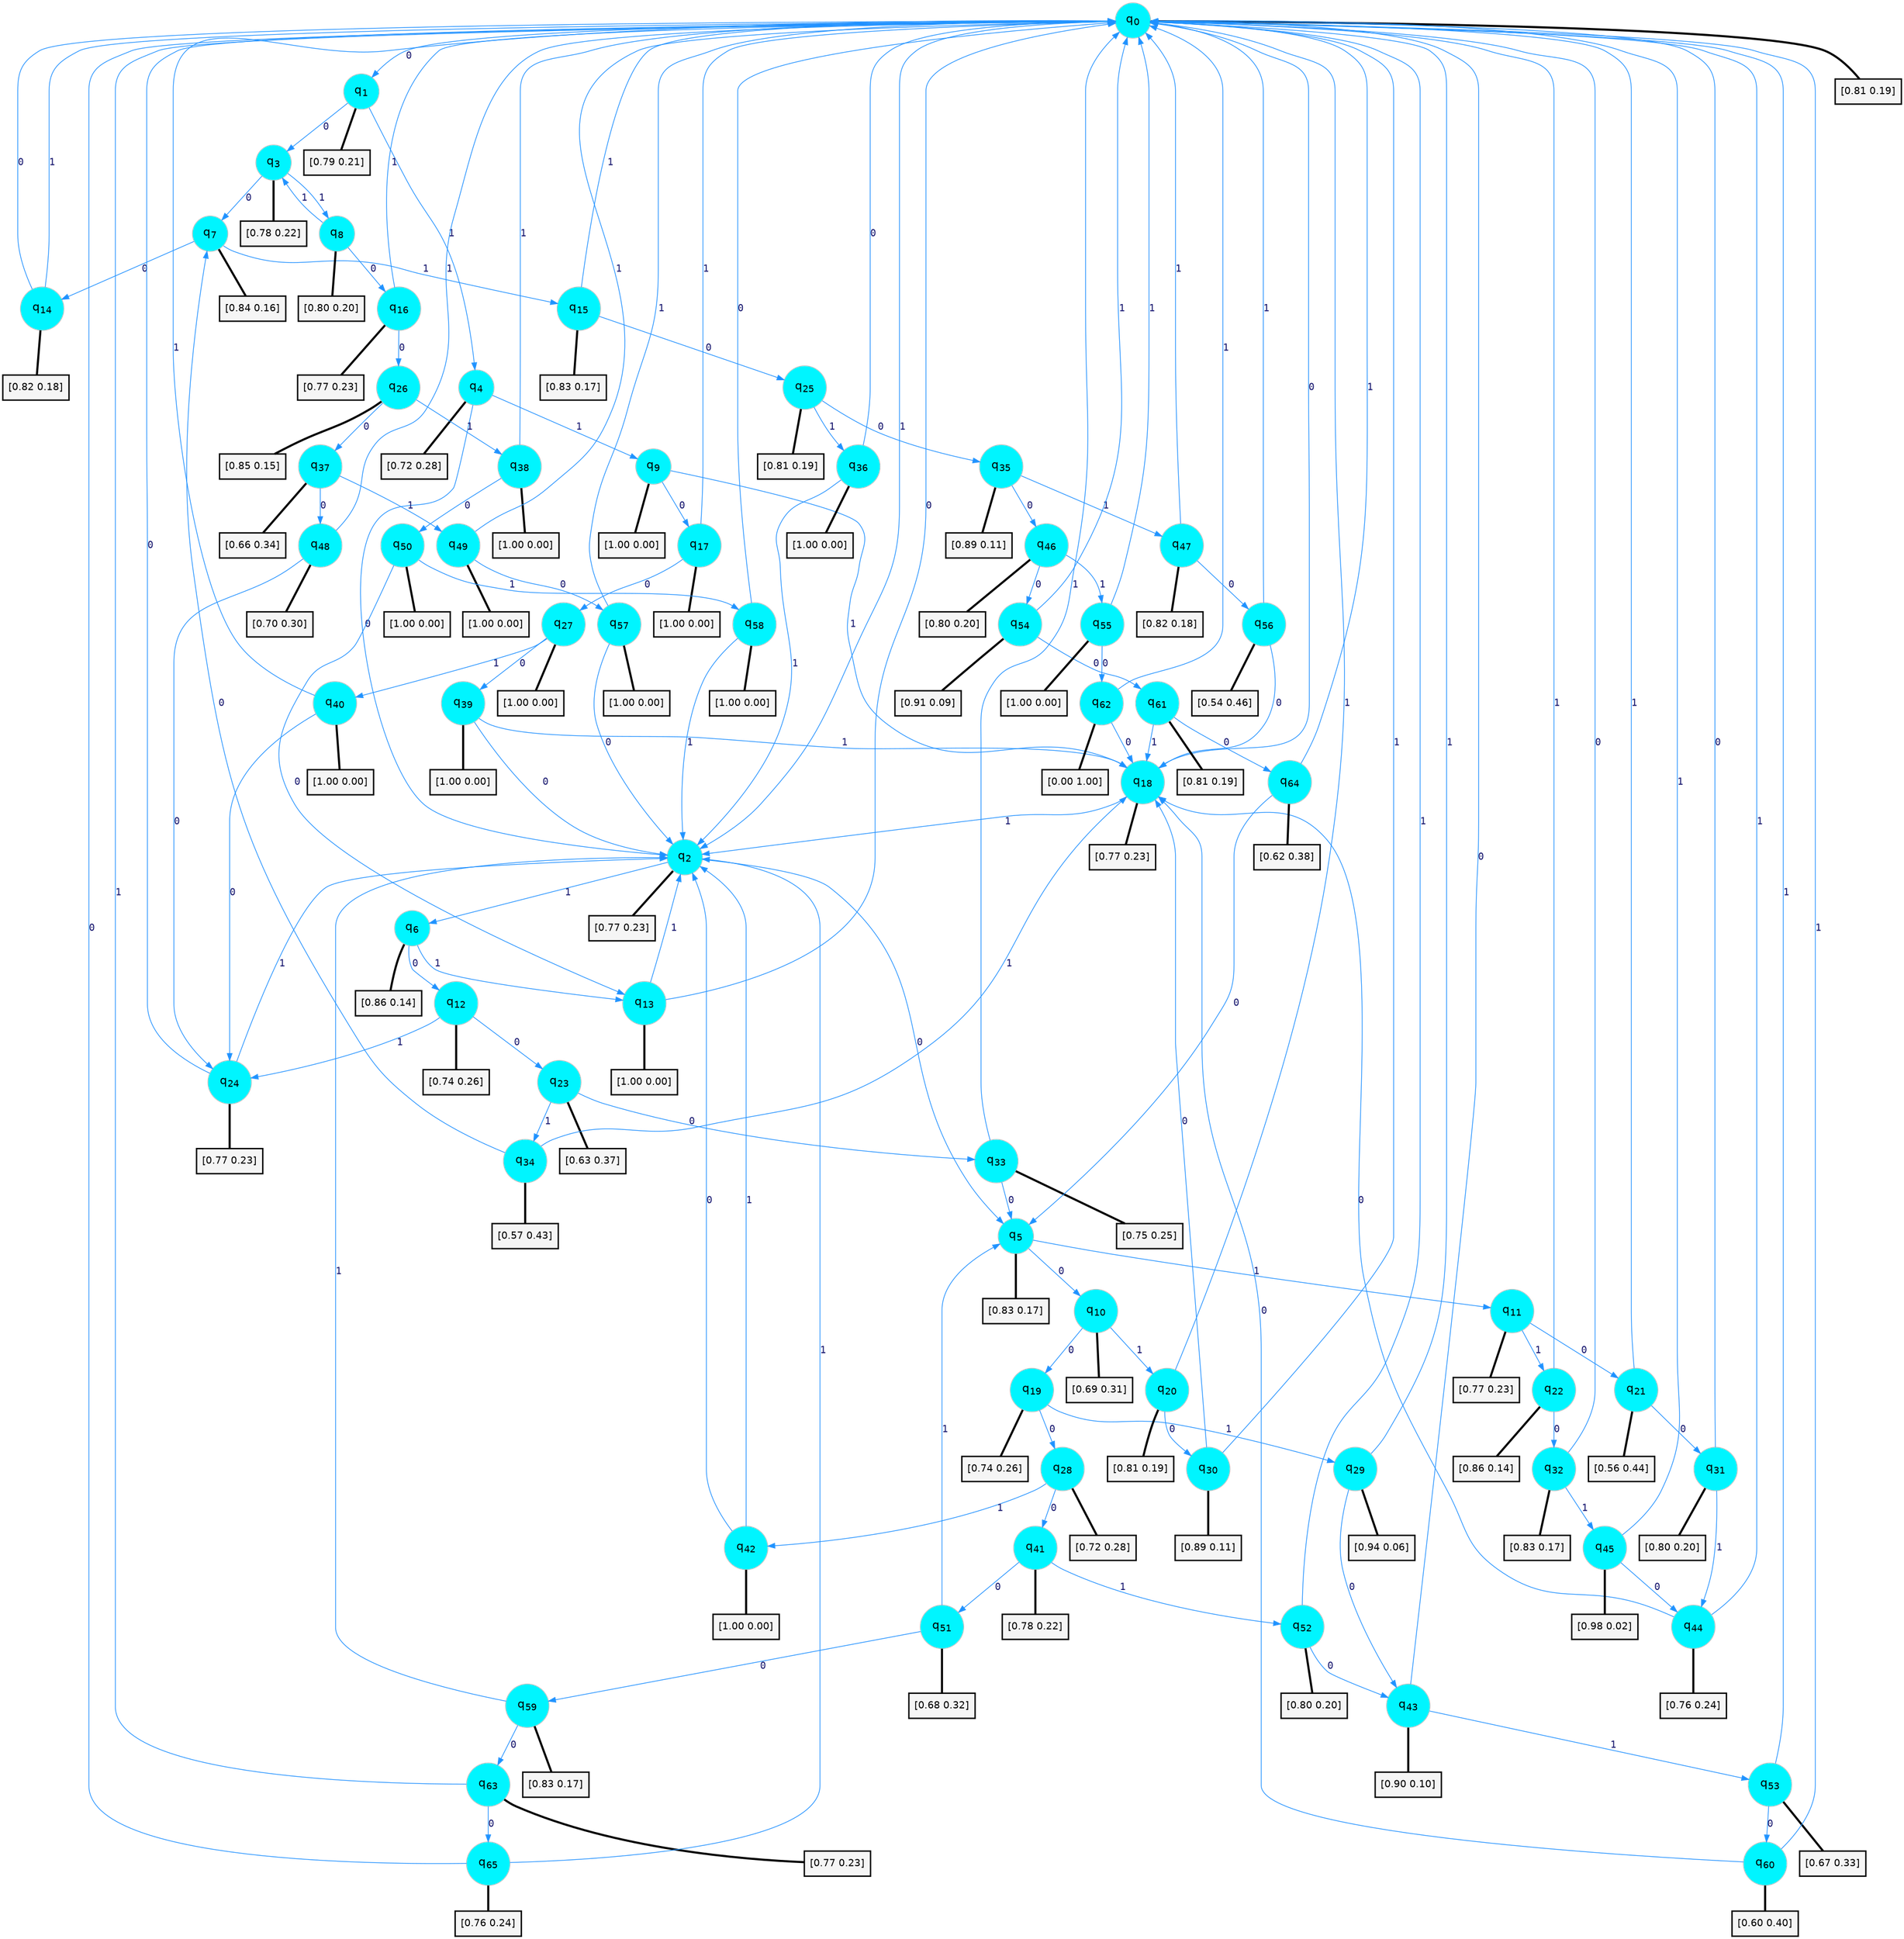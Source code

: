 digraph G {
graph [
bgcolor=transparent, dpi=300, rankdir=TD, size="40,25"];
node [
color=gray, fillcolor=turquoise1, fontcolor=black, fontname=Helvetica, fontsize=16, fontweight=bold, shape=circle, style=filled];
edge [
arrowsize=1, color=dodgerblue1, fontcolor=midnightblue, fontname=courier, fontweight=bold, penwidth=1, style=solid, weight=20];
0[label=<q<SUB>0</SUB>>];
1[label=<q<SUB>1</SUB>>];
2[label=<q<SUB>2</SUB>>];
3[label=<q<SUB>3</SUB>>];
4[label=<q<SUB>4</SUB>>];
5[label=<q<SUB>5</SUB>>];
6[label=<q<SUB>6</SUB>>];
7[label=<q<SUB>7</SUB>>];
8[label=<q<SUB>8</SUB>>];
9[label=<q<SUB>9</SUB>>];
10[label=<q<SUB>10</SUB>>];
11[label=<q<SUB>11</SUB>>];
12[label=<q<SUB>12</SUB>>];
13[label=<q<SUB>13</SUB>>];
14[label=<q<SUB>14</SUB>>];
15[label=<q<SUB>15</SUB>>];
16[label=<q<SUB>16</SUB>>];
17[label=<q<SUB>17</SUB>>];
18[label=<q<SUB>18</SUB>>];
19[label=<q<SUB>19</SUB>>];
20[label=<q<SUB>20</SUB>>];
21[label=<q<SUB>21</SUB>>];
22[label=<q<SUB>22</SUB>>];
23[label=<q<SUB>23</SUB>>];
24[label=<q<SUB>24</SUB>>];
25[label=<q<SUB>25</SUB>>];
26[label=<q<SUB>26</SUB>>];
27[label=<q<SUB>27</SUB>>];
28[label=<q<SUB>28</SUB>>];
29[label=<q<SUB>29</SUB>>];
30[label=<q<SUB>30</SUB>>];
31[label=<q<SUB>31</SUB>>];
32[label=<q<SUB>32</SUB>>];
33[label=<q<SUB>33</SUB>>];
34[label=<q<SUB>34</SUB>>];
35[label=<q<SUB>35</SUB>>];
36[label=<q<SUB>36</SUB>>];
37[label=<q<SUB>37</SUB>>];
38[label=<q<SUB>38</SUB>>];
39[label=<q<SUB>39</SUB>>];
40[label=<q<SUB>40</SUB>>];
41[label=<q<SUB>41</SUB>>];
42[label=<q<SUB>42</SUB>>];
43[label=<q<SUB>43</SUB>>];
44[label=<q<SUB>44</SUB>>];
45[label=<q<SUB>45</SUB>>];
46[label=<q<SUB>46</SUB>>];
47[label=<q<SUB>47</SUB>>];
48[label=<q<SUB>48</SUB>>];
49[label=<q<SUB>49</SUB>>];
50[label=<q<SUB>50</SUB>>];
51[label=<q<SUB>51</SUB>>];
52[label=<q<SUB>52</SUB>>];
53[label=<q<SUB>53</SUB>>];
54[label=<q<SUB>54</SUB>>];
55[label=<q<SUB>55</SUB>>];
56[label=<q<SUB>56</SUB>>];
57[label=<q<SUB>57</SUB>>];
58[label=<q<SUB>58</SUB>>];
59[label=<q<SUB>59</SUB>>];
60[label=<q<SUB>60</SUB>>];
61[label=<q<SUB>61</SUB>>];
62[label=<q<SUB>62</SUB>>];
63[label=<q<SUB>63</SUB>>];
64[label=<q<SUB>64</SUB>>];
65[label=<q<SUB>65</SUB>>];
66[label="[0.81 0.19]", shape=box,fontcolor=black, fontname=Helvetica, fontsize=14, penwidth=2, fillcolor=whitesmoke,color=black];
67[label="[0.79 0.21]", shape=box,fontcolor=black, fontname=Helvetica, fontsize=14, penwidth=2, fillcolor=whitesmoke,color=black];
68[label="[0.77 0.23]", shape=box,fontcolor=black, fontname=Helvetica, fontsize=14, penwidth=2, fillcolor=whitesmoke,color=black];
69[label="[0.78 0.22]", shape=box,fontcolor=black, fontname=Helvetica, fontsize=14, penwidth=2, fillcolor=whitesmoke,color=black];
70[label="[0.72 0.28]", shape=box,fontcolor=black, fontname=Helvetica, fontsize=14, penwidth=2, fillcolor=whitesmoke,color=black];
71[label="[0.83 0.17]", shape=box,fontcolor=black, fontname=Helvetica, fontsize=14, penwidth=2, fillcolor=whitesmoke,color=black];
72[label="[0.86 0.14]", shape=box,fontcolor=black, fontname=Helvetica, fontsize=14, penwidth=2, fillcolor=whitesmoke,color=black];
73[label="[0.84 0.16]", shape=box,fontcolor=black, fontname=Helvetica, fontsize=14, penwidth=2, fillcolor=whitesmoke,color=black];
74[label="[0.80 0.20]", shape=box,fontcolor=black, fontname=Helvetica, fontsize=14, penwidth=2, fillcolor=whitesmoke,color=black];
75[label="[1.00 0.00]", shape=box,fontcolor=black, fontname=Helvetica, fontsize=14, penwidth=2, fillcolor=whitesmoke,color=black];
76[label="[0.69 0.31]", shape=box,fontcolor=black, fontname=Helvetica, fontsize=14, penwidth=2, fillcolor=whitesmoke,color=black];
77[label="[0.77 0.23]", shape=box,fontcolor=black, fontname=Helvetica, fontsize=14, penwidth=2, fillcolor=whitesmoke,color=black];
78[label="[0.74 0.26]", shape=box,fontcolor=black, fontname=Helvetica, fontsize=14, penwidth=2, fillcolor=whitesmoke,color=black];
79[label="[1.00 0.00]", shape=box,fontcolor=black, fontname=Helvetica, fontsize=14, penwidth=2, fillcolor=whitesmoke,color=black];
80[label="[0.82 0.18]", shape=box,fontcolor=black, fontname=Helvetica, fontsize=14, penwidth=2, fillcolor=whitesmoke,color=black];
81[label="[0.83 0.17]", shape=box,fontcolor=black, fontname=Helvetica, fontsize=14, penwidth=2, fillcolor=whitesmoke,color=black];
82[label="[0.77 0.23]", shape=box,fontcolor=black, fontname=Helvetica, fontsize=14, penwidth=2, fillcolor=whitesmoke,color=black];
83[label="[1.00 0.00]", shape=box,fontcolor=black, fontname=Helvetica, fontsize=14, penwidth=2, fillcolor=whitesmoke,color=black];
84[label="[0.77 0.23]", shape=box,fontcolor=black, fontname=Helvetica, fontsize=14, penwidth=2, fillcolor=whitesmoke,color=black];
85[label="[0.74 0.26]", shape=box,fontcolor=black, fontname=Helvetica, fontsize=14, penwidth=2, fillcolor=whitesmoke,color=black];
86[label="[0.81 0.19]", shape=box,fontcolor=black, fontname=Helvetica, fontsize=14, penwidth=2, fillcolor=whitesmoke,color=black];
87[label="[0.56 0.44]", shape=box,fontcolor=black, fontname=Helvetica, fontsize=14, penwidth=2, fillcolor=whitesmoke,color=black];
88[label="[0.86 0.14]", shape=box,fontcolor=black, fontname=Helvetica, fontsize=14, penwidth=2, fillcolor=whitesmoke,color=black];
89[label="[0.63 0.37]", shape=box,fontcolor=black, fontname=Helvetica, fontsize=14, penwidth=2, fillcolor=whitesmoke,color=black];
90[label="[0.77 0.23]", shape=box,fontcolor=black, fontname=Helvetica, fontsize=14, penwidth=2, fillcolor=whitesmoke,color=black];
91[label="[0.81 0.19]", shape=box,fontcolor=black, fontname=Helvetica, fontsize=14, penwidth=2, fillcolor=whitesmoke,color=black];
92[label="[0.85 0.15]", shape=box,fontcolor=black, fontname=Helvetica, fontsize=14, penwidth=2, fillcolor=whitesmoke,color=black];
93[label="[1.00 0.00]", shape=box,fontcolor=black, fontname=Helvetica, fontsize=14, penwidth=2, fillcolor=whitesmoke,color=black];
94[label="[0.72 0.28]", shape=box,fontcolor=black, fontname=Helvetica, fontsize=14, penwidth=2, fillcolor=whitesmoke,color=black];
95[label="[0.94 0.06]", shape=box,fontcolor=black, fontname=Helvetica, fontsize=14, penwidth=2, fillcolor=whitesmoke,color=black];
96[label="[0.89 0.11]", shape=box,fontcolor=black, fontname=Helvetica, fontsize=14, penwidth=2, fillcolor=whitesmoke,color=black];
97[label="[0.80 0.20]", shape=box,fontcolor=black, fontname=Helvetica, fontsize=14, penwidth=2, fillcolor=whitesmoke,color=black];
98[label="[0.83 0.17]", shape=box,fontcolor=black, fontname=Helvetica, fontsize=14, penwidth=2, fillcolor=whitesmoke,color=black];
99[label="[0.75 0.25]", shape=box,fontcolor=black, fontname=Helvetica, fontsize=14, penwidth=2, fillcolor=whitesmoke,color=black];
100[label="[0.57 0.43]", shape=box,fontcolor=black, fontname=Helvetica, fontsize=14, penwidth=2, fillcolor=whitesmoke,color=black];
101[label="[0.89 0.11]", shape=box,fontcolor=black, fontname=Helvetica, fontsize=14, penwidth=2, fillcolor=whitesmoke,color=black];
102[label="[1.00 0.00]", shape=box,fontcolor=black, fontname=Helvetica, fontsize=14, penwidth=2, fillcolor=whitesmoke,color=black];
103[label="[0.66 0.34]", shape=box,fontcolor=black, fontname=Helvetica, fontsize=14, penwidth=2, fillcolor=whitesmoke,color=black];
104[label="[1.00 0.00]", shape=box,fontcolor=black, fontname=Helvetica, fontsize=14, penwidth=2, fillcolor=whitesmoke,color=black];
105[label="[1.00 0.00]", shape=box,fontcolor=black, fontname=Helvetica, fontsize=14, penwidth=2, fillcolor=whitesmoke,color=black];
106[label="[1.00 0.00]", shape=box,fontcolor=black, fontname=Helvetica, fontsize=14, penwidth=2, fillcolor=whitesmoke,color=black];
107[label="[0.78 0.22]", shape=box,fontcolor=black, fontname=Helvetica, fontsize=14, penwidth=2, fillcolor=whitesmoke,color=black];
108[label="[1.00 0.00]", shape=box,fontcolor=black, fontname=Helvetica, fontsize=14, penwidth=2, fillcolor=whitesmoke,color=black];
109[label="[0.90 0.10]", shape=box,fontcolor=black, fontname=Helvetica, fontsize=14, penwidth=2, fillcolor=whitesmoke,color=black];
110[label="[0.76 0.24]", shape=box,fontcolor=black, fontname=Helvetica, fontsize=14, penwidth=2, fillcolor=whitesmoke,color=black];
111[label="[0.98 0.02]", shape=box,fontcolor=black, fontname=Helvetica, fontsize=14, penwidth=2, fillcolor=whitesmoke,color=black];
112[label="[0.80 0.20]", shape=box,fontcolor=black, fontname=Helvetica, fontsize=14, penwidth=2, fillcolor=whitesmoke,color=black];
113[label="[0.82 0.18]", shape=box,fontcolor=black, fontname=Helvetica, fontsize=14, penwidth=2, fillcolor=whitesmoke,color=black];
114[label="[0.70 0.30]", shape=box,fontcolor=black, fontname=Helvetica, fontsize=14, penwidth=2, fillcolor=whitesmoke,color=black];
115[label="[1.00 0.00]", shape=box,fontcolor=black, fontname=Helvetica, fontsize=14, penwidth=2, fillcolor=whitesmoke,color=black];
116[label="[1.00 0.00]", shape=box,fontcolor=black, fontname=Helvetica, fontsize=14, penwidth=2, fillcolor=whitesmoke,color=black];
117[label="[0.68 0.32]", shape=box,fontcolor=black, fontname=Helvetica, fontsize=14, penwidth=2, fillcolor=whitesmoke,color=black];
118[label="[0.80 0.20]", shape=box,fontcolor=black, fontname=Helvetica, fontsize=14, penwidth=2, fillcolor=whitesmoke,color=black];
119[label="[0.67 0.33]", shape=box,fontcolor=black, fontname=Helvetica, fontsize=14, penwidth=2, fillcolor=whitesmoke,color=black];
120[label="[0.91 0.09]", shape=box,fontcolor=black, fontname=Helvetica, fontsize=14, penwidth=2, fillcolor=whitesmoke,color=black];
121[label="[1.00 0.00]", shape=box,fontcolor=black, fontname=Helvetica, fontsize=14, penwidth=2, fillcolor=whitesmoke,color=black];
122[label="[0.54 0.46]", shape=box,fontcolor=black, fontname=Helvetica, fontsize=14, penwidth=2, fillcolor=whitesmoke,color=black];
123[label="[1.00 0.00]", shape=box,fontcolor=black, fontname=Helvetica, fontsize=14, penwidth=2, fillcolor=whitesmoke,color=black];
124[label="[1.00 0.00]", shape=box,fontcolor=black, fontname=Helvetica, fontsize=14, penwidth=2, fillcolor=whitesmoke,color=black];
125[label="[0.83 0.17]", shape=box,fontcolor=black, fontname=Helvetica, fontsize=14, penwidth=2, fillcolor=whitesmoke,color=black];
126[label="[0.60 0.40]", shape=box,fontcolor=black, fontname=Helvetica, fontsize=14, penwidth=2, fillcolor=whitesmoke,color=black];
127[label="[0.81 0.19]", shape=box,fontcolor=black, fontname=Helvetica, fontsize=14, penwidth=2, fillcolor=whitesmoke,color=black];
128[label="[0.00 1.00]", shape=box,fontcolor=black, fontname=Helvetica, fontsize=14, penwidth=2, fillcolor=whitesmoke,color=black];
129[label="[0.77 0.23]", shape=box,fontcolor=black, fontname=Helvetica, fontsize=14, penwidth=2, fillcolor=whitesmoke,color=black];
130[label="[0.62 0.38]", shape=box,fontcolor=black, fontname=Helvetica, fontsize=14, penwidth=2, fillcolor=whitesmoke,color=black];
131[label="[0.76 0.24]", shape=box,fontcolor=black, fontname=Helvetica, fontsize=14, penwidth=2, fillcolor=whitesmoke,color=black];
0->1 [label=0];
0->2 [label=1];
0->66 [arrowhead=none, penwidth=3,color=black];
1->3 [label=0];
1->4 [label=1];
1->67 [arrowhead=none, penwidth=3,color=black];
2->5 [label=0];
2->6 [label=1];
2->68 [arrowhead=none, penwidth=3,color=black];
3->7 [label=0];
3->8 [label=1];
3->69 [arrowhead=none, penwidth=3,color=black];
4->2 [label=0];
4->9 [label=1];
4->70 [arrowhead=none, penwidth=3,color=black];
5->10 [label=0];
5->11 [label=1];
5->71 [arrowhead=none, penwidth=3,color=black];
6->12 [label=0];
6->13 [label=1];
6->72 [arrowhead=none, penwidth=3,color=black];
7->14 [label=0];
7->15 [label=1];
7->73 [arrowhead=none, penwidth=3,color=black];
8->16 [label=0];
8->3 [label=1];
8->74 [arrowhead=none, penwidth=3,color=black];
9->17 [label=0];
9->18 [label=1];
9->75 [arrowhead=none, penwidth=3,color=black];
10->19 [label=0];
10->20 [label=1];
10->76 [arrowhead=none, penwidth=3,color=black];
11->21 [label=0];
11->22 [label=1];
11->77 [arrowhead=none, penwidth=3,color=black];
12->23 [label=0];
12->24 [label=1];
12->78 [arrowhead=none, penwidth=3,color=black];
13->0 [label=0];
13->2 [label=1];
13->79 [arrowhead=none, penwidth=3,color=black];
14->0 [label=0];
14->0 [label=1];
14->80 [arrowhead=none, penwidth=3,color=black];
15->25 [label=0];
15->0 [label=1];
15->81 [arrowhead=none, penwidth=3,color=black];
16->26 [label=0];
16->0 [label=1];
16->82 [arrowhead=none, penwidth=3,color=black];
17->27 [label=0];
17->0 [label=1];
17->83 [arrowhead=none, penwidth=3,color=black];
18->0 [label=0];
18->2 [label=1];
18->84 [arrowhead=none, penwidth=3,color=black];
19->28 [label=0];
19->29 [label=1];
19->85 [arrowhead=none, penwidth=3,color=black];
20->30 [label=0];
20->0 [label=1];
20->86 [arrowhead=none, penwidth=3,color=black];
21->31 [label=0];
21->0 [label=1];
21->87 [arrowhead=none, penwidth=3,color=black];
22->32 [label=0];
22->0 [label=1];
22->88 [arrowhead=none, penwidth=3,color=black];
23->33 [label=0];
23->34 [label=1];
23->89 [arrowhead=none, penwidth=3,color=black];
24->0 [label=0];
24->2 [label=1];
24->90 [arrowhead=none, penwidth=3,color=black];
25->35 [label=0];
25->36 [label=1];
25->91 [arrowhead=none, penwidth=3,color=black];
26->37 [label=0];
26->38 [label=1];
26->92 [arrowhead=none, penwidth=3,color=black];
27->39 [label=0];
27->40 [label=1];
27->93 [arrowhead=none, penwidth=3,color=black];
28->41 [label=0];
28->42 [label=1];
28->94 [arrowhead=none, penwidth=3,color=black];
29->43 [label=0];
29->0 [label=1];
29->95 [arrowhead=none, penwidth=3,color=black];
30->18 [label=0];
30->0 [label=1];
30->96 [arrowhead=none, penwidth=3,color=black];
31->0 [label=0];
31->44 [label=1];
31->97 [arrowhead=none, penwidth=3,color=black];
32->0 [label=0];
32->45 [label=1];
32->98 [arrowhead=none, penwidth=3,color=black];
33->5 [label=0];
33->0 [label=1];
33->99 [arrowhead=none, penwidth=3,color=black];
34->7 [label=0];
34->18 [label=1];
34->100 [arrowhead=none, penwidth=3,color=black];
35->46 [label=0];
35->47 [label=1];
35->101 [arrowhead=none, penwidth=3,color=black];
36->0 [label=0];
36->2 [label=1];
36->102 [arrowhead=none, penwidth=3,color=black];
37->48 [label=0];
37->49 [label=1];
37->103 [arrowhead=none, penwidth=3,color=black];
38->50 [label=0];
38->0 [label=1];
38->104 [arrowhead=none, penwidth=3,color=black];
39->2 [label=0];
39->18 [label=1];
39->105 [arrowhead=none, penwidth=3,color=black];
40->24 [label=0];
40->0 [label=1];
40->106 [arrowhead=none, penwidth=3,color=black];
41->51 [label=0];
41->52 [label=1];
41->107 [arrowhead=none, penwidth=3,color=black];
42->2 [label=0];
42->2 [label=1];
42->108 [arrowhead=none, penwidth=3,color=black];
43->0 [label=0];
43->53 [label=1];
43->109 [arrowhead=none, penwidth=3,color=black];
44->18 [label=0];
44->0 [label=1];
44->110 [arrowhead=none, penwidth=3,color=black];
45->44 [label=0];
45->0 [label=1];
45->111 [arrowhead=none, penwidth=3,color=black];
46->54 [label=0];
46->55 [label=1];
46->112 [arrowhead=none, penwidth=3,color=black];
47->56 [label=0];
47->0 [label=1];
47->113 [arrowhead=none, penwidth=3,color=black];
48->24 [label=0];
48->0 [label=1];
48->114 [arrowhead=none, penwidth=3,color=black];
49->57 [label=0];
49->0 [label=1];
49->115 [arrowhead=none, penwidth=3,color=black];
50->13 [label=0];
50->58 [label=1];
50->116 [arrowhead=none, penwidth=3,color=black];
51->59 [label=0];
51->5 [label=1];
51->117 [arrowhead=none, penwidth=3,color=black];
52->43 [label=0];
52->0 [label=1];
52->118 [arrowhead=none, penwidth=3,color=black];
53->60 [label=0];
53->0 [label=1];
53->119 [arrowhead=none, penwidth=3,color=black];
54->61 [label=0];
54->0 [label=1];
54->120 [arrowhead=none, penwidth=3,color=black];
55->62 [label=0];
55->0 [label=1];
55->121 [arrowhead=none, penwidth=3,color=black];
56->18 [label=0];
56->0 [label=1];
56->122 [arrowhead=none, penwidth=3,color=black];
57->2 [label=0];
57->0 [label=1];
57->123 [arrowhead=none, penwidth=3,color=black];
58->0 [label=0];
58->2 [label=1];
58->124 [arrowhead=none, penwidth=3,color=black];
59->63 [label=0];
59->2 [label=1];
59->125 [arrowhead=none, penwidth=3,color=black];
60->18 [label=0];
60->0 [label=1];
60->126 [arrowhead=none, penwidth=3,color=black];
61->64 [label=0];
61->18 [label=1];
61->127 [arrowhead=none, penwidth=3,color=black];
62->18 [label=0];
62->0 [label=1];
62->128 [arrowhead=none, penwidth=3,color=black];
63->65 [label=0];
63->0 [label=1];
63->129 [arrowhead=none, penwidth=3,color=black];
64->5 [label=0];
64->0 [label=1];
64->130 [arrowhead=none, penwidth=3,color=black];
65->0 [label=0];
65->2 [label=1];
65->131 [arrowhead=none, penwidth=3,color=black];
}
